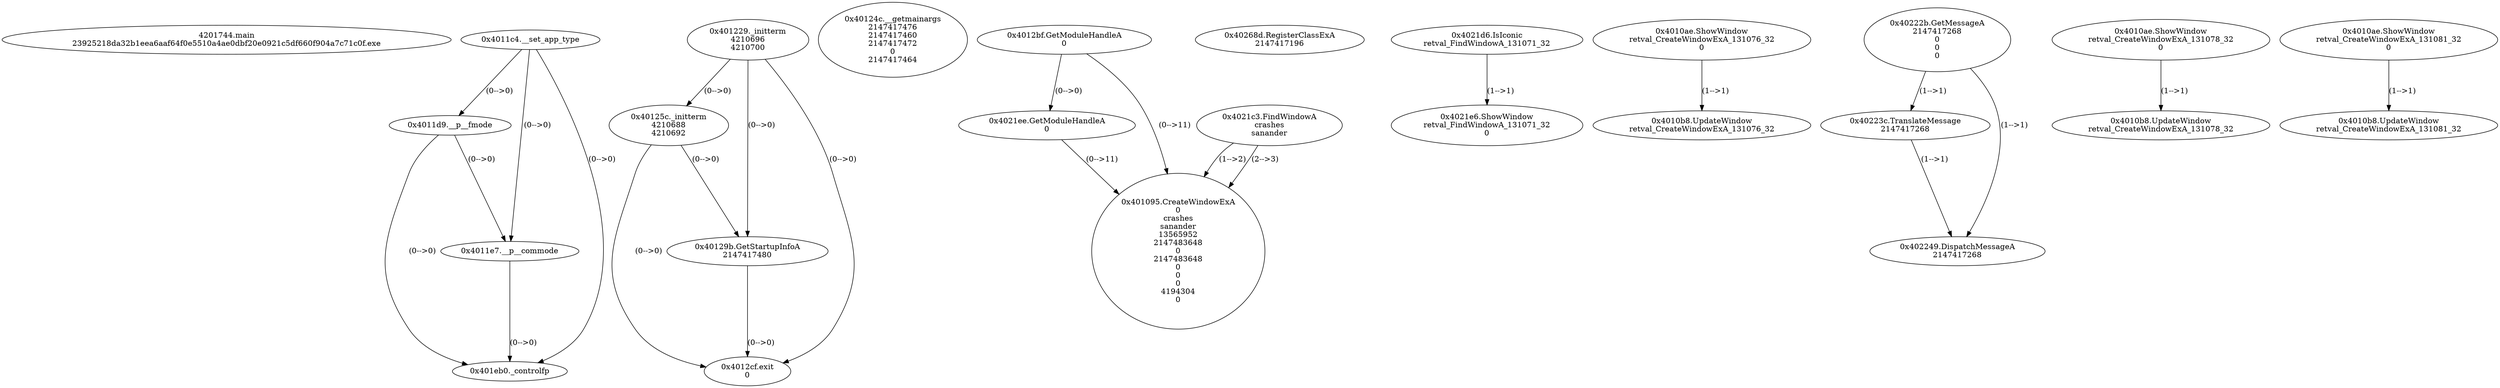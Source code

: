 // Global SCDG with merge call
digraph {
	0 [label="4201744.main
23925218da32b1eea6aaf64f0e5510a4ae0dbf20e0921c5df660f904a7c71c0f.exe"]
	1 [label="0x4011c4.__set_app_type
"]
	2 [label="0x4011d9.__p__fmode
"]
	1 -> 2 [label="(0-->0)"]
	3 [label="0x4011e7.__p__commode
"]
	1 -> 3 [label="(0-->0)"]
	2 -> 3 [label="(0-->0)"]
	4 [label="0x401eb0._controlfp
"]
	1 -> 4 [label="(0-->0)"]
	2 -> 4 [label="(0-->0)"]
	3 -> 4 [label="(0-->0)"]
	5 [label="0x401229._initterm
4210696
4210700"]
	6 [label="0x40124c.__getmainargs
2147417476
2147417460
2147417472
0
2147417464"]
	7 [label="0x40125c._initterm
4210688
4210692"]
	5 -> 7 [label="(0-->0)"]
	8 [label="0x40129b.GetStartupInfoA
2147417480"]
	5 -> 8 [label="(0-->0)"]
	7 -> 8 [label="(0-->0)"]
	9 [label="0x4012bf.GetModuleHandleA
0"]
	10 [label="0x4021c3.FindWindowA
crashes
sanander"]
	11 [label="0x4021ee.GetModuleHandleA
0"]
	9 -> 11 [label="(0-->0)"]
	12 [label="0x40268d.RegisterClassExA
2147417196"]
	13 [label="0x401095.CreateWindowExA
0
crashes
sanander
13565952
2147483648
0
2147483648
0
0
0
4194304
0"]
	10 -> 13 [label="(1-->2)"]
	10 -> 13 [label="(2-->3)"]
	9 -> 13 [label="(0-->11)"]
	11 -> 13 [label="(0-->11)"]
	14 [label="0x4012cf.exit
0"]
	5 -> 14 [label="(0-->0)"]
	7 -> 14 [label="(0-->0)"]
	8 -> 14 [label="(0-->0)"]
	15 [label="0x4021d6.IsIconic
retval_FindWindowA_131071_32"]
	16 [label="0x4021e6.ShowWindow
retval_FindWindowA_131071_32
0"]
	15 -> 16 [label="(1-->1)"]
	17 [label="0x4010ae.ShowWindow
retval_CreateWindowExA_131076_32
0"]
	18 [label="0x4010b8.UpdateWindow
retval_CreateWindowExA_131076_32"]
	17 -> 18 [label="(1-->1)"]
	19 [label="0x40222b.GetMessageA
2147417268
0
0
0"]
	20 [label="0x40223c.TranslateMessage
2147417268"]
	19 -> 20 [label="(1-->1)"]
	21 [label="0x402249.DispatchMessageA
2147417268"]
	19 -> 21 [label="(1-->1)"]
	20 -> 21 [label="(1-->1)"]
	22 [label="0x4010ae.ShowWindow
retval_CreateWindowExA_131078_32
0"]
	23 [label="0x4010b8.UpdateWindow
retval_CreateWindowExA_131078_32"]
	22 -> 23 [label="(1-->1)"]
	24 [label="0x4010ae.ShowWindow
retval_CreateWindowExA_131081_32
0"]
	25 [label="0x4010b8.UpdateWindow
retval_CreateWindowExA_131081_32"]
	24 -> 25 [label="(1-->1)"]
}
